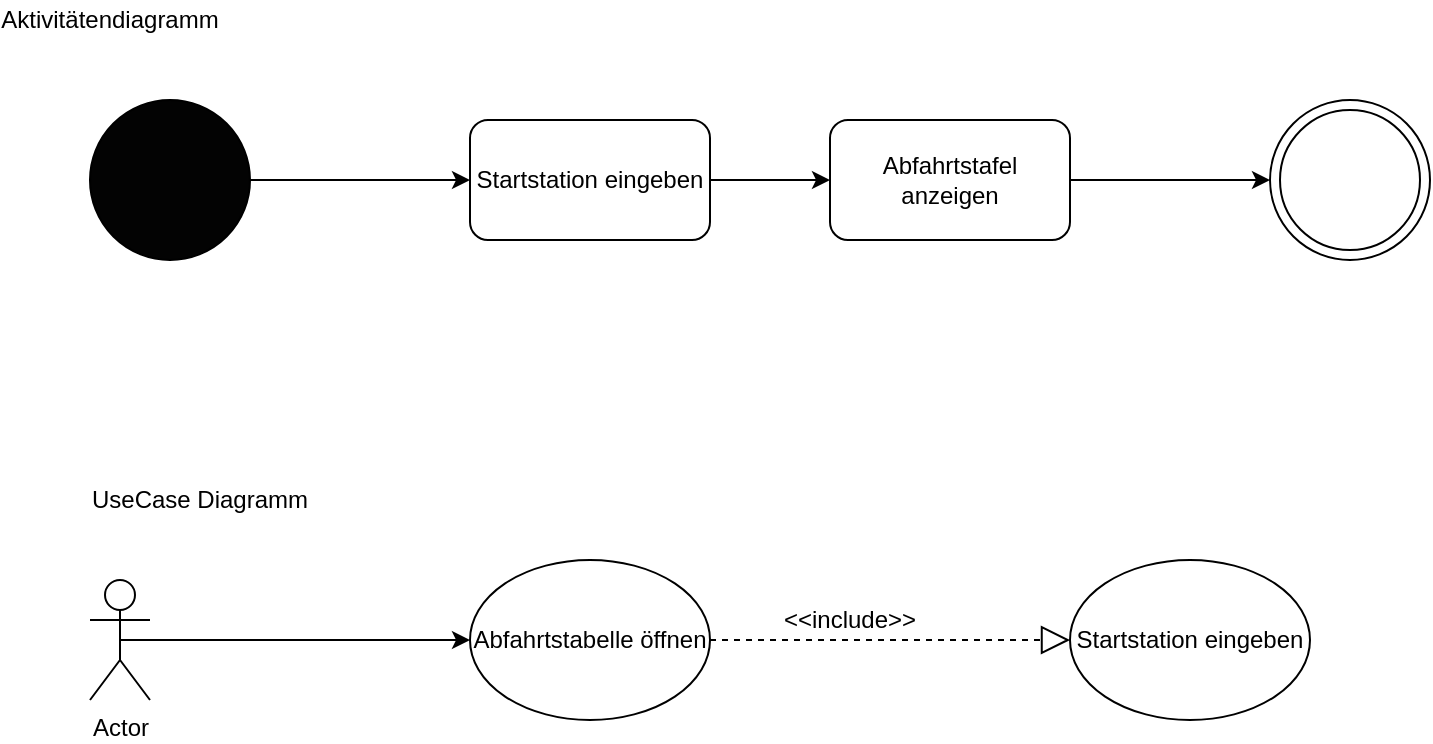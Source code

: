 <mxfile version="10.6.5" type="device"><diagram id="FR_axa-VH0y3JtadCtQs" name="Page-1"><mxGraphModel dx="1394" dy="747" grid="1" gridSize="10" guides="1" tooltips="1" connect="1" arrows="1" fold="1" page="1" pageScale="1" pageWidth="827" pageHeight="1169" math="0" shadow="0"><root><mxCell id="0"/><mxCell id="1" parent="0"/><mxCell id="rk4IQzISwz6vcS3FFA_X-6" style="edgeStyle=orthogonalEdgeStyle;rounded=0;orthogonalLoop=1;jettySize=auto;html=1;exitX=1;exitY=0.5;exitDx=0;exitDy=0;entryX=0;entryY=0.5;entryDx=0;entryDy=0;" edge="1" parent="1" source="rk4IQzISwz6vcS3FFA_X-1" target="rk4IQzISwz6vcS3FFA_X-2"><mxGeometry relative="1" as="geometry"/></mxCell><mxCell id="rk4IQzISwz6vcS3FFA_X-1" value="" style="ellipse;whiteSpace=wrap;html=1;aspect=fixed;fillColor=#030303;" vertex="1" parent="1"><mxGeometry x="100" y="140" width="80" height="80" as="geometry"/></mxCell><mxCell id="rk4IQzISwz6vcS3FFA_X-7" style="edgeStyle=orthogonalEdgeStyle;rounded=0;orthogonalLoop=1;jettySize=auto;html=1;exitX=1;exitY=0.5;exitDx=0;exitDy=0;entryX=0;entryY=0.5;entryDx=0;entryDy=0;" edge="1" parent="1" source="rk4IQzISwz6vcS3FFA_X-2" target="rk4IQzISwz6vcS3FFA_X-3"><mxGeometry relative="1" as="geometry"/></mxCell><mxCell id="rk4IQzISwz6vcS3FFA_X-2" value="Startstation eingeben" style="rounded=1;whiteSpace=wrap;html=1;fillColor=#FFFFFF;" vertex="1" parent="1"><mxGeometry x="290" y="150" width="120" height="60" as="geometry"/></mxCell><mxCell id="rk4IQzISwz6vcS3FFA_X-8" style="edgeStyle=orthogonalEdgeStyle;rounded=0;orthogonalLoop=1;jettySize=auto;html=1;exitX=1;exitY=0.5;exitDx=0;exitDy=0;entryX=0;entryY=0.5;entryDx=0;entryDy=0;" edge="1" parent="1" source="rk4IQzISwz6vcS3FFA_X-3" target="rk4IQzISwz6vcS3FFA_X-4"><mxGeometry relative="1" as="geometry"/></mxCell><mxCell id="rk4IQzISwz6vcS3FFA_X-3" value="Abfahrtstafel anzeigen" style="rounded=1;whiteSpace=wrap;html=1;fillColor=#FFFFFF;" vertex="1" parent="1"><mxGeometry x="470" y="150" width="120" height="60" as="geometry"/></mxCell><mxCell id="rk4IQzISwz6vcS3FFA_X-4" value="" style="ellipse;whiteSpace=wrap;html=1;aspect=fixed;fillColor=#FFFFFF;" vertex="1" parent="1"><mxGeometry x="690" y="140" width="80" height="80" as="geometry"/></mxCell><mxCell id="rk4IQzISwz6vcS3FFA_X-5" value="" style="ellipse;whiteSpace=wrap;html=1;aspect=fixed;fillColor=#FFFFFF;" vertex="1" parent="1"><mxGeometry x="695" y="145" width="70" height="70" as="geometry"/></mxCell><mxCell id="rk4IQzISwz6vcS3FFA_X-9" value="Aktivitätendiagramm" style="text;html=1;strokeColor=none;fillColor=none;align=center;verticalAlign=middle;whiteSpace=wrap;rounded=0;" vertex="1" parent="1"><mxGeometry x="90" y="90" width="40" height="20" as="geometry"/></mxCell><mxCell id="rk4IQzISwz6vcS3FFA_X-14" style="edgeStyle=orthogonalEdgeStyle;rounded=0;orthogonalLoop=1;jettySize=auto;html=1;exitX=0.5;exitY=0.5;exitDx=0;exitDy=0;exitPerimeter=0;entryX=0;entryY=0.5;entryDx=0;entryDy=0;" edge="1" parent="1" source="rk4IQzISwz6vcS3FFA_X-11" target="rk4IQzISwz6vcS3FFA_X-12"><mxGeometry relative="1" as="geometry"/></mxCell><mxCell id="rk4IQzISwz6vcS3FFA_X-11" value="Actor" style="shape=umlActor;verticalLabelPosition=bottom;labelBackgroundColor=#ffffff;verticalAlign=top;html=1;outlineConnect=0;fillColor=#FFFFFF;" vertex="1" parent="1"><mxGeometry x="100" y="380" width="30" height="60" as="geometry"/></mxCell><mxCell id="rk4IQzISwz6vcS3FFA_X-12" value="Abfahrtstabelle öffnen" style="ellipse;whiteSpace=wrap;html=1;fillColor=#FFFFFF;" vertex="1" parent="1"><mxGeometry x="290" y="370" width="120" height="80" as="geometry"/></mxCell><mxCell id="rk4IQzISwz6vcS3FFA_X-13" value="Startstation eingeben" style="ellipse;whiteSpace=wrap;html=1;fillColor=#FFFFFF;" vertex="1" parent="1"><mxGeometry x="590" y="370" width="120" height="80" as="geometry"/></mxCell><mxCell id="rk4IQzISwz6vcS3FFA_X-15" value="" style="endArrow=block;dashed=1;endFill=0;endSize=12;html=1;entryX=0;entryY=0.5;entryDx=0;entryDy=0;exitX=1;exitY=0.5;exitDx=0;exitDy=0;" edge="1" parent="1" source="rk4IQzISwz6vcS3FFA_X-12" target="rk4IQzISwz6vcS3FFA_X-13"><mxGeometry width="160" relative="1" as="geometry"><mxPoint x="400" y="460" as="sourcePoint"/><mxPoint x="560" y="370" as="targetPoint"/></mxGeometry></mxCell><mxCell id="rk4IQzISwz6vcS3FFA_X-16" value="&amp;lt;&amp;lt;include&amp;gt;&amp;gt;" style="text;html=1;strokeColor=none;fillColor=none;align=center;verticalAlign=middle;whiteSpace=wrap;rounded=0;" vertex="1" parent="1"><mxGeometry x="460" y="390" width="40" height="20" as="geometry"/></mxCell><mxCell id="rk4IQzISwz6vcS3FFA_X-17" value="UseCase Diagramm" style="text;html=1;strokeColor=none;fillColor=none;align=center;verticalAlign=middle;whiteSpace=wrap;rounded=0;" vertex="1" parent="1"><mxGeometry x="90" y="330" width="130" height="20" as="geometry"/></mxCell></root></mxGraphModel></diagram></mxfile>
